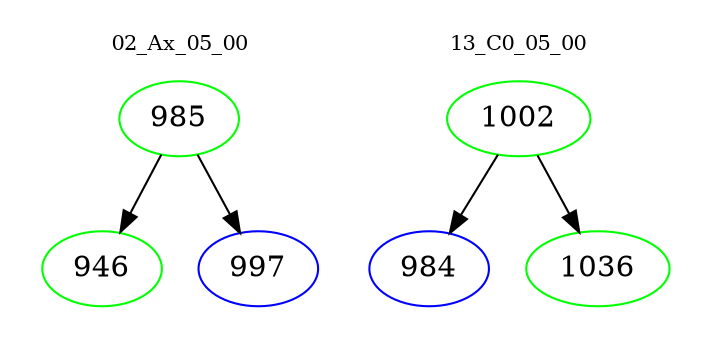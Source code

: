 digraph{
subgraph cluster_0 {
color = white
label = "02_Ax_05_00";
fontsize=10;
T0_985 [label="985", color="green"]
T0_985 -> T0_946 [color="black"]
T0_946 [label="946", color="green"]
T0_985 -> T0_997 [color="black"]
T0_997 [label="997", color="blue"]
}
subgraph cluster_1 {
color = white
label = "13_C0_05_00";
fontsize=10;
T1_1002 [label="1002", color="green"]
T1_1002 -> T1_984 [color="black"]
T1_984 [label="984", color="blue"]
T1_1002 -> T1_1036 [color="black"]
T1_1036 [label="1036", color="green"]
}
}
